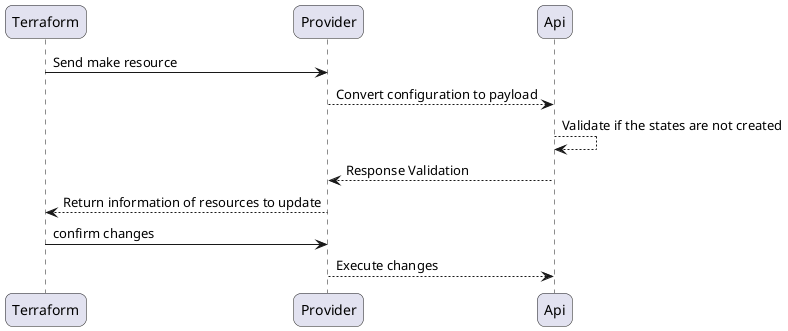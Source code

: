 @startuml
skinparam roundCorner 15
Terraform -> Provider: Send make resource
Provider --> Api: Convert configuration to payload
Api --> Api: Validate if the states are not created
Api --> Provider: Response Validation
Provider --> Terraform: Return information of resources to update
Terraform -> Provider: confirm changes
Provider --> Api: Execute changes
@enduml
